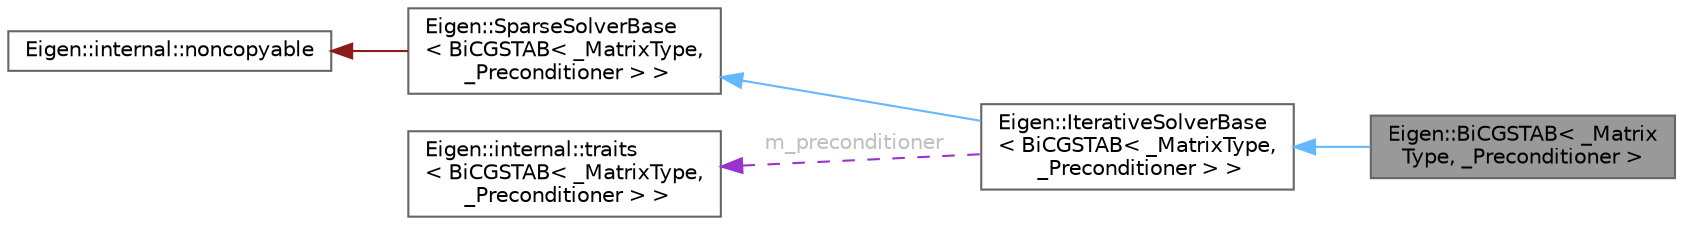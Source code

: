 digraph "Eigen::BiCGSTAB&lt; _MatrixType, _Preconditioner &gt;"
{
 // LATEX_PDF_SIZE
  bgcolor="transparent";
  edge [fontname=Helvetica,fontsize=10,labelfontname=Helvetica,labelfontsize=10];
  node [fontname=Helvetica,fontsize=10,shape=box,height=0.2,width=0.4];
  rankdir="LR";
  Node1 [id="Node000001",label="Eigen::BiCGSTAB\< _Matrix\lType, _Preconditioner \>",height=0.2,width=0.4,color="gray40", fillcolor="grey60", style="filled", fontcolor="black",tooltip="A bi conjugate gradient stabilized solver for sparse square problems"];
  Node2 -> Node1 [id="edge1_Node000001_Node000002",dir="back",color="steelblue1",style="solid",tooltip=" "];
  Node2 [id="Node000002",label="Eigen::IterativeSolverBase\l\< BiCGSTAB\< _MatrixType,\l _Preconditioner \> \>",height=0.2,width=0.4,color="gray40", fillcolor="white", style="filled",URL="$class_eigen_1_1_iterative_solver_base.html",tooltip=" "];
  Node3 -> Node2 [id="edge2_Node000002_Node000003",dir="back",color="steelblue1",style="solid",tooltip=" "];
  Node3 [id="Node000003",label="Eigen::SparseSolverBase\l\< BiCGSTAB\< _MatrixType,\l _Preconditioner \> \>",height=0.2,width=0.4,color="gray40", fillcolor="white", style="filled",URL="$class_eigen_1_1_sparse_solver_base.html",tooltip=" "];
  Node4 -> Node3 [id="edge3_Node000003_Node000004",dir="back",color="firebrick4",style="solid",tooltip=" "];
  Node4 [id="Node000004",label="Eigen::internal::noncopyable",height=0.2,width=0.4,color="gray40", fillcolor="white", style="filled",URL="$class_eigen_1_1internal_1_1noncopyable.html",tooltip=" "];
  Node5 -> Node2 [id="edge4_Node000002_Node000005",dir="back",color="darkorchid3",style="dashed",tooltip=" ",label=" m_preconditioner",fontcolor="grey" ];
  Node5 [id="Node000005",label="Eigen::internal::traits\l\< BiCGSTAB\< _MatrixType,\l _Preconditioner \> \>",height=0.2,width=0.4,color="gray40", fillcolor="white", style="filled",URL="$struct_eigen_1_1internal_1_1traits_3_01_bi_c_g_s_t_a_b_3_01___matrix_type_00_01___preconditioner_01_4_01_4.html",tooltip=" "];
}
